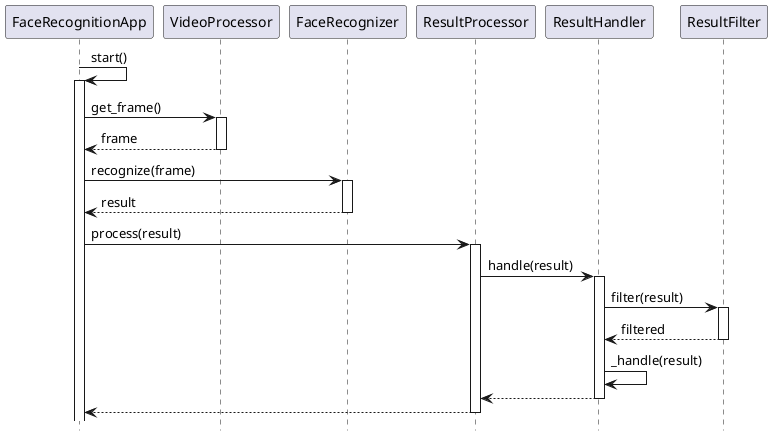 @startuml face_recognition_v2_seq
hide footbox
FaceRecognitionApp -> FaceRecognitionApp: start()
activate FaceRecognitionApp
'''获取视频数据
FaceRecognitionApp -> VideoProcessor :get_frame()
activate VideoProcessor
VideoProcessor --> FaceRecognitionApp : frame
deactivate VideoProcessor

FaceRecognitionApp -> FaceRecognizer : recognize(frame)
activate FaceRecognizer

' '''人脸识别细节
' FaceRecognizer -> FaceDetector: detect(frame)
' activate FaceDetector
' FaceDetector --> FaceRecognizer: faces
' deactivate FaceDetector
' FaceRecognizer -> PoseDetector: detect(frame)
' activate PoseDetector
' PoseDetector --> FaceRecognizer: poses
' deactivate PoseDetector
' FaceRecognizer -> Encoder: generate_embeddings(faces)
' activate Encoder
' Encoder --> FaceRecognizer: embeddiings
' deactivate Encoder
' FaceRecognizer->Identifier: identify(embeddings, poses)
' activate Identifier
' Identifier --> FaceRecognizer: result
' deactivate Identifier
' '''人脸识别处理结束

FaceRecognizer --> FaceRecognitionApp: result
deactivate FaceRecognizer
FaceRecognitionApp -> ResultProcessor: process(result)
activate ResultProcessor
ResultProcessor -> ResultHandler: handle(result)
activate ResultHandler
ResultHandler -> ResultFilter: filter(result)
activate ResultFilter
ResultFilter --> ResultHandler: filtered
deactivate ResultFilter
ResultHandler -> ResultHandler: _handle(result)
ResultHandler -->ResultProcessor
deactivate ResultHandler
ResultProcessor -->FaceRecognitionApp
deactivate ResultProcessor

